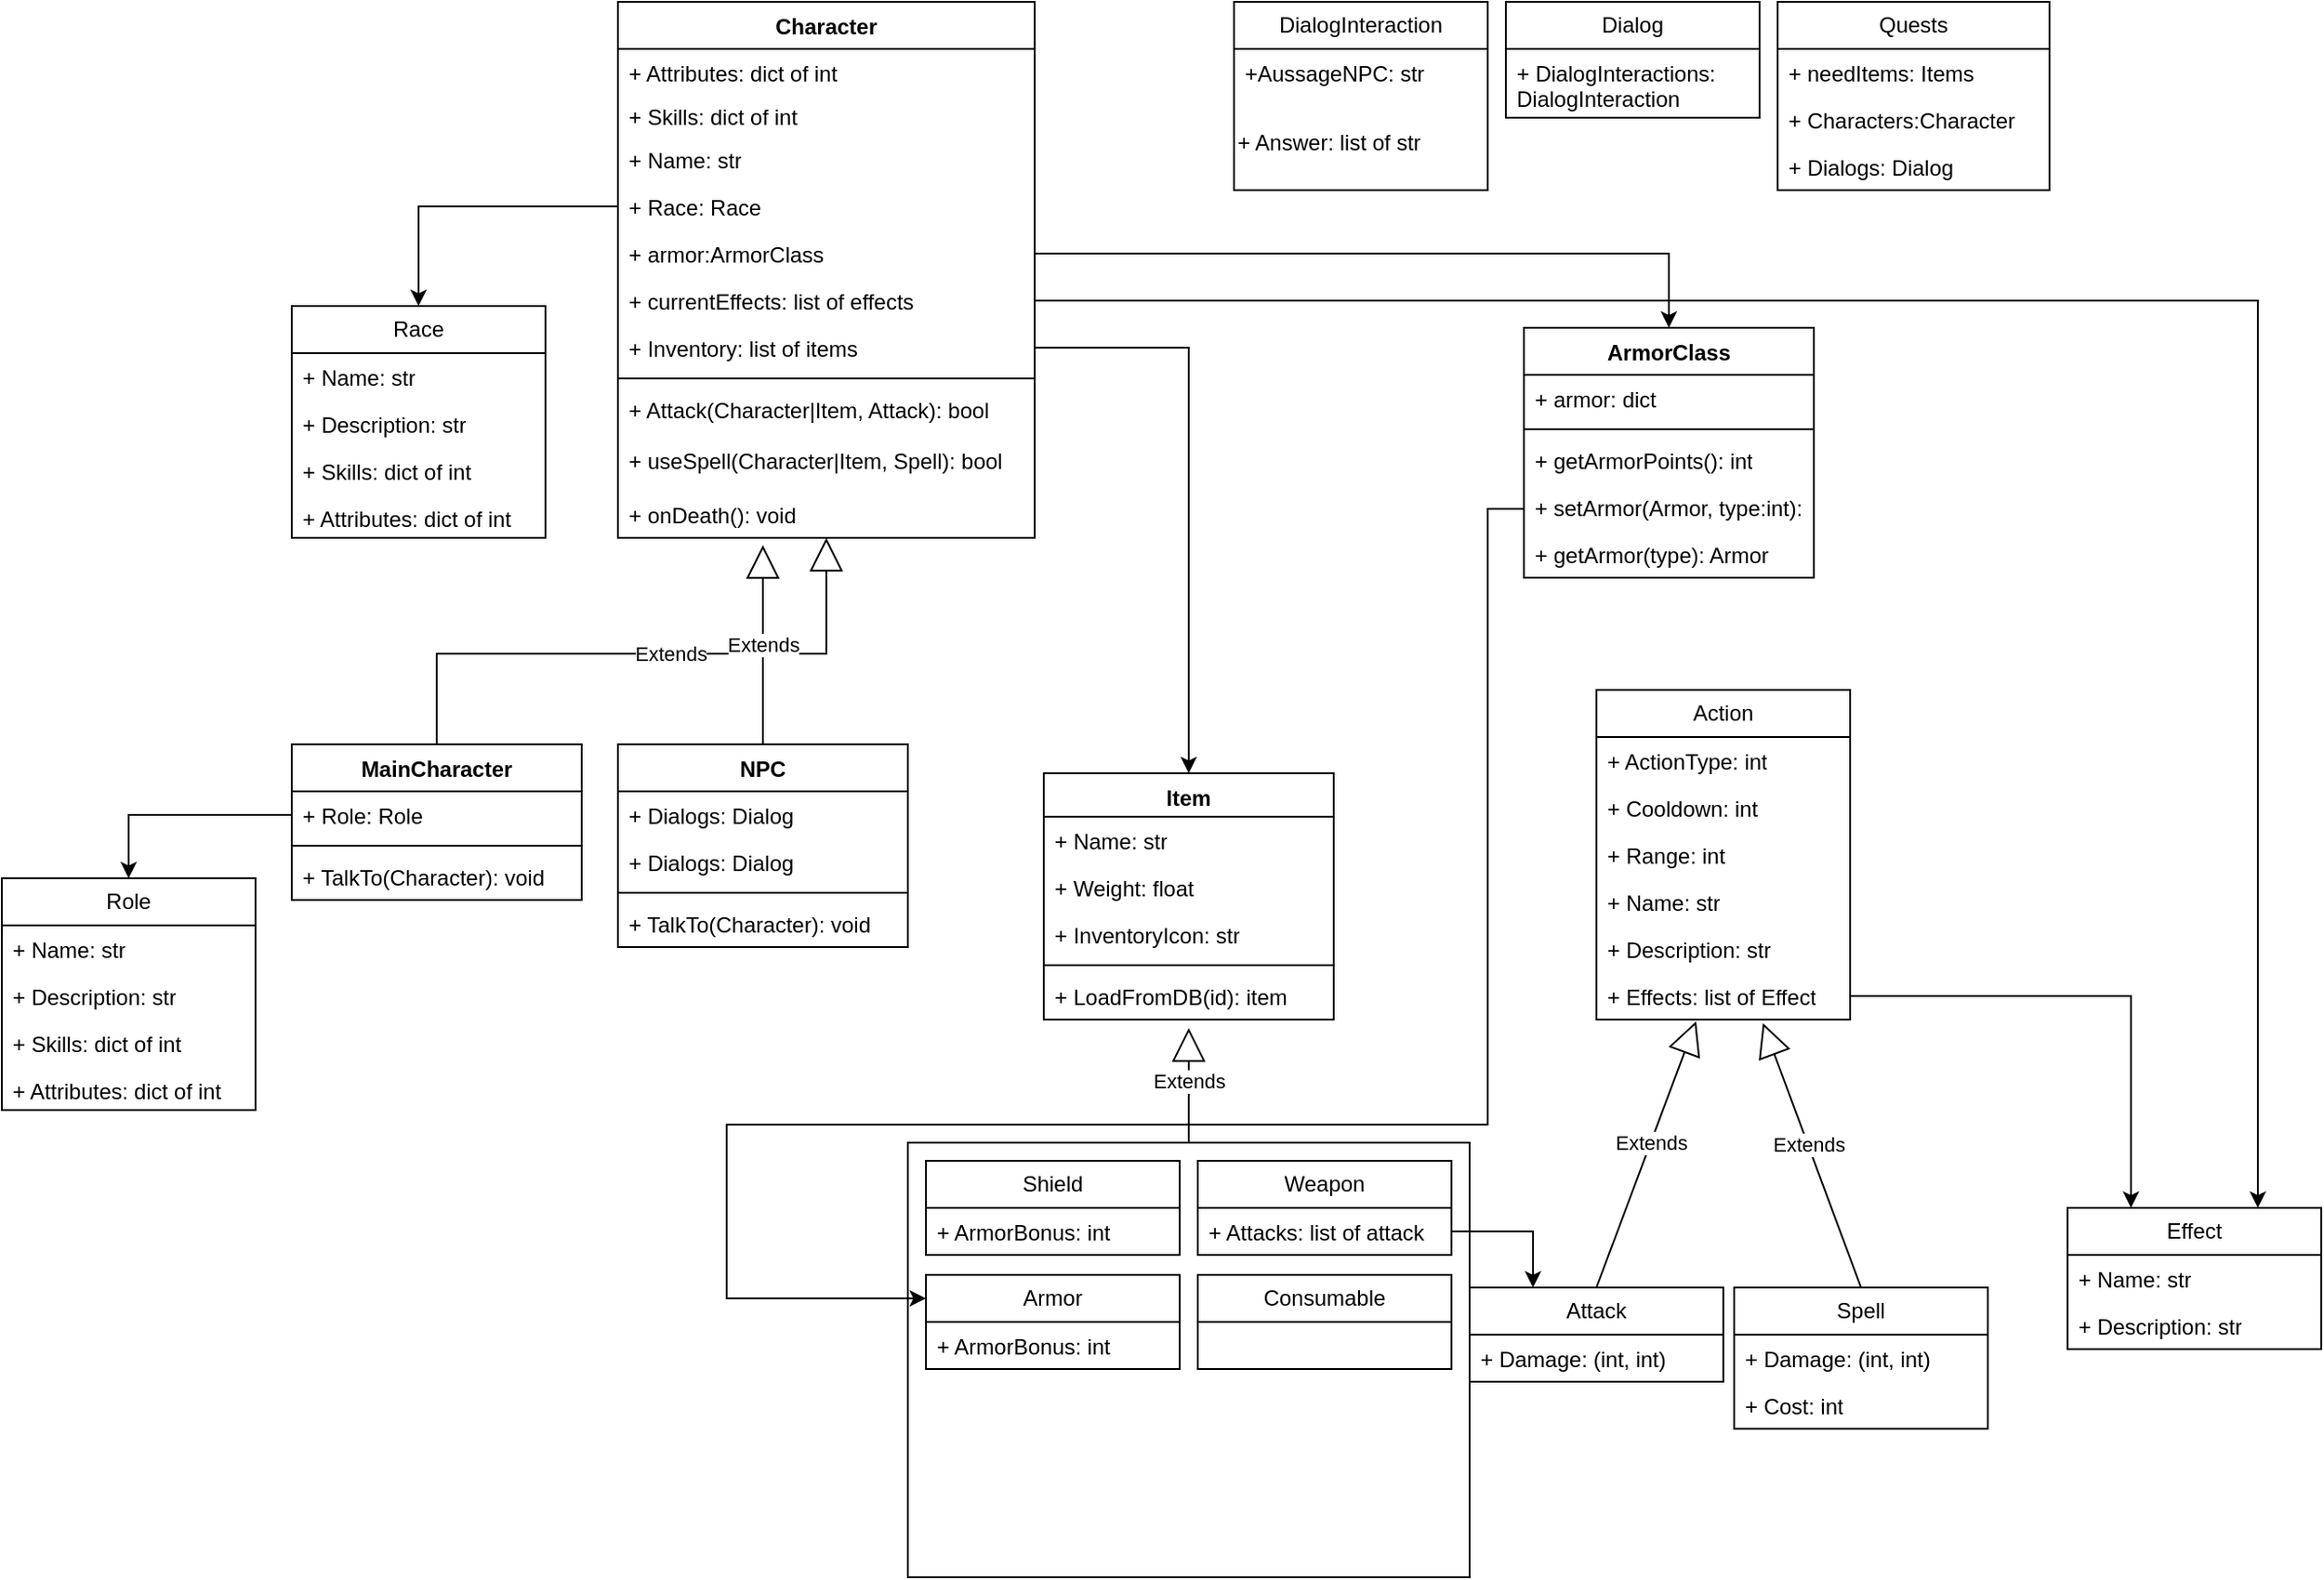 <mxfile version="22.1.0" type="device">
  <diagram id="C5RBs43oDa-KdzZeNtuy" name="Page-1">
    <mxGraphModel dx="1400" dy="755" grid="1" gridSize="10" guides="1" tooltips="1" connect="1" arrows="1" fold="1" page="1" pageScale="1" pageWidth="827" pageHeight="1169" math="0" shadow="0">
      <root>
        <mxCell id="WIyWlLk6GJQsqaUBKTNV-0" />
        <mxCell id="WIyWlLk6GJQsqaUBKTNV-1" parent="WIyWlLk6GJQsqaUBKTNV-0" />
        <mxCell id="_x0hdcqJ1FGzFl-nieJD-16" value="" style="rounded=0;whiteSpace=wrap;html=1;" parent="WIyWlLk6GJQsqaUBKTNV-1" vertex="1">
          <mxGeometry x="560" y="630" width="310" height="240" as="geometry" />
        </mxCell>
        <mxCell id="BnE36KAOac2i7rD2N9-v-12" value="Character" style="swimlane;fontStyle=1;align=center;verticalAlign=top;childLayout=stackLayout;horizontal=1;startSize=26;horizontalStack=0;resizeParent=1;resizeParentMax=0;resizeLast=0;collapsible=1;marginBottom=0;whiteSpace=wrap;html=1;" parent="WIyWlLk6GJQsqaUBKTNV-1" vertex="1">
          <mxGeometry x="400" width="230" height="296" as="geometry" />
        </mxCell>
        <mxCell id="BnE36KAOac2i7rD2N9-v-13" value="&lt;div&gt;+ Attributes: dict of int&lt;/div&gt;" style="text;strokeColor=none;fillColor=none;align=left;verticalAlign=top;spacingLeft=4;spacingRight=4;overflow=hidden;rotatable=0;points=[[0,0.5],[1,0.5]];portConstraint=eastwest;whiteSpace=wrap;html=1;" parent="BnE36KAOac2i7rD2N9-v-12" vertex="1">
          <mxGeometry y="26" width="230" height="24" as="geometry" />
        </mxCell>
        <mxCell id="BnE36KAOac2i7rD2N9-v-14" value="&lt;div&gt;+ Skills: dict of int&lt;/div&gt;" style="text;strokeColor=none;fillColor=none;align=left;verticalAlign=top;spacingLeft=4;spacingRight=4;overflow=hidden;rotatable=0;points=[[0,0.5],[1,0.5]];portConstraint=eastwest;whiteSpace=wrap;html=1;" parent="BnE36KAOac2i7rD2N9-v-12" vertex="1">
          <mxGeometry y="50" width="230" height="24" as="geometry" />
        </mxCell>
        <mxCell id="BnE36KAOac2i7rD2N9-v-15" value="+ Name: str" style="text;strokeColor=none;fillColor=none;align=left;verticalAlign=top;spacingLeft=4;spacingRight=4;overflow=hidden;rotatable=0;points=[[0,0.5],[1,0.5]];portConstraint=eastwest;whiteSpace=wrap;html=1;" parent="BnE36KAOac2i7rD2N9-v-12" vertex="1">
          <mxGeometry y="74" width="230" height="26" as="geometry" />
        </mxCell>
        <mxCell id="BnE36KAOac2i7rD2N9-v-16" value="+ Race: Race" style="text;strokeColor=none;fillColor=none;align=left;verticalAlign=top;spacingLeft=4;spacingRight=4;overflow=hidden;rotatable=0;points=[[0,0.5],[1,0.5]];portConstraint=eastwest;whiteSpace=wrap;html=1;" parent="BnE36KAOac2i7rD2N9-v-12" vertex="1">
          <mxGeometry y="100" width="230" height="26" as="geometry" />
        </mxCell>
        <mxCell id="BnE36KAOac2i7rD2N9-v-17" value="+ armor:ArmorClass" style="text;strokeColor=none;fillColor=none;align=left;verticalAlign=top;spacingLeft=4;spacingRight=4;overflow=hidden;rotatable=0;points=[[0,0.5],[1,0.5]];portConstraint=eastwest;whiteSpace=wrap;html=1;" parent="BnE36KAOac2i7rD2N9-v-12" vertex="1">
          <mxGeometry y="126" width="230" height="26" as="geometry" />
        </mxCell>
        <mxCell id="BnE36KAOac2i7rD2N9-v-18" value="+ currentEffects: list of effects" style="text;strokeColor=none;fillColor=none;align=left;verticalAlign=top;spacingLeft=4;spacingRight=4;overflow=hidden;rotatable=0;points=[[0,0.5],[1,0.5]];portConstraint=eastwest;whiteSpace=wrap;html=1;" parent="BnE36KAOac2i7rD2N9-v-12" vertex="1">
          <mxGeometry y="152" width="230" height="26" as="geometry" />
        </mxCell>
        <mxCell id="_x0hdcqJ1FGzFl-nieJD-10" value="+ Inventory: list of items" style="text;strokeColor=none;fillColor=none;align=left;verticalAlign=top;spacingLeft=4;spacingRight=4;overflow=hidden;rotatable=0;points=[[0,0.5],[1,0.5]];portConstraint=eastwest;whiteSpace=wrap;html=1;" parent="BnE36KAOac2i7rD2N9-v-12" vertex="1">
          <mxGeometry y="178" width="230" height="26" as="geometry" />
        </mxCell>
        <mxCell id="BnE36KAOac2i7rD2N9-v-20" value="" style="line;strokeWidth=1;fillColor=none;align=left;verticalAlign=middle;spacingTop=-1;spacingLeft=3;spacingRight=3;rotatable=0;labelPosition=right;points=[];portConstraint=eastwest;strokeColor=inherit;" parent="BnE36KAOac2i7rD2N9-v-12" vertex="1">
          <mxGeometry y="204" width="230" height="8" as="geometry" />
        </mxCell>
        <mxCell id="BnE36KAOac2i7rD2N9-v-22" value="+ Attack(Character|Item, Attack): bool" style="text;strokeColor=none;fillColor=none;align=left;verticalAlign=top;spacingLeft=4;spacingRight=4;overflow=hidden;rotatable=0;points=[[0,0.5],[1,0.5]];portConstraint=eastwest;whiteSpace=wrap;html=1;" parent="BnE36KAOac2i7rD2N9-v-12" vertex="1">
          <mxGeometry y="212" width="230" height="28" as="geometry" />
        </mxCell>
        <mxCell id="BnE36KAOac2i7rD2N9-v-23" value="+ useSpell(Character|Item, Spell): bool" style="text;strokeColor=none;fillColor=none;align=left;verticalAlign=top;spacingLeft=4;spacingRight=4;overflow=hidden;rotatable=0;points=[[0,0.5],[1,0.5]];portConstraint=eastwest;whiteSpace=wrap;html=1;" parent="BnE36KAOac2i7rD2N9-v-12" vertex="1">
          <mxGeometry y="240" width="230" height="30" as="geometry" />
        </mxCell>
        <mxCell id="BnE36KAOac2i7rD2N9-v-19" value="+ onDeath(): void" style="text;strokeColor=none;fillColor=none;align=left;verticalAlign=top;spacingLeft=4;spacingRight=4;overflow=hidden;rotatable=0;points=[[0,0.5],[1,0.5]];portConstraint=eastwest;whiteSpace=wrap;html=1;" parent="BnE36KAOac2i7rD2N9-v-12" vertex="1">
          <mxGeometry y="270" width="230" height="26" as="geometry" />
        </mxCell>
        <mxCell id="BnE36KAOac2i7rD2N9-v-24" value="Item" style="swimlane;fontStyle=1;align=center;verticalAlign=top;childLayout=stackLayout;horizontal=1;startSize=24;horizontalStack=0;resizeParent=1;resizeParentMax=0;resizeLast=0;collapsible=1;marginBottom=0;whiteSpace=wrap;html=1;" parent="WIyWlLk6GJQsqaUBKTNV-1" vertex="1">
          <mxGeometry x="635" y="426" width="160" height="136" as="geometry" />
        </mxCell>
        <mxCell id="BnE36KAOac2i7rD2N9-v-26" value="+ Name: str" style="text;strokeColor=none;fillColor=none;align=left;verticalAlign=top;spacingLeft=4;spacingRight=4;overflow=hidden;rotatable=0;points=[[0,0.5],[1,0.5]];portConstraint=eastwest;whiteSpace=wrap;html=1;" parent="BnE36KAOac2i7rD2N9-v-24" vertex="1">
          <mxGeometry y="24" width="160" height="26" as="geometry" />
        </mxCell>
        <mxCell id="BnE36KAOac2i7rD2N9-v-27" value="+ Weight: float" style="text;strokeColor=none;fillColor=none;align=left;verticalAlign=top;spacingLeft=4;spacingRight=4;overflow=hidden;rotatable=0;points=[[0,0.5],[1,0.5]];portConstraint=eastwest;whiteSpace=wrap;html=1;" parent="BnE36KAOac2i7rD2N9-v-24" vertex="1">
          <mxGeometry y="50" width="160" height="26" as="geometry" />
        </mxCell>
        <mxCell id="BnE36KAOac2i7rD2N9-v-28" value="+ InventoryIcon: str" style="text;strokeColor=none;fillColor=none;align=left;verticalAlign=top;spacingLeft=4;spacingRight=4;overflow=hidden;rotatable=0;points=[[0,0.5],[1,0.5]];portConstraint=eastwest;whiteSpace=wrap;html=1;" parent="BnE36KAOac2i7rD2N9-v-24" vertex="1">
          <mxGeometry y="76" width="160" height="26" as="geometry" />
        </mxCell>
        <mxCell id="BnE36KAOac2i7rD2N9-v-29" value="" style="line;strokeWidth=1;fillColor=none;align=left;verticalAlign=middle;spacingTop=-1;spacingLeft=3;spacingRight=3;rotatable=0;labelPosition=right;points=[];portConstraint=eastwest;strokeColor=inherit;" parent="BnE36KAOac2i7rD2N9-v-24" vertex="1">
          <mxGeometry y="102" width="160" height="8" as="geometry" />
        </mxCell>
        <mxCell id="BnE36KAOac2i7rD2N9-v-30" value="+ LoadFromDB(id): item" style="text;strokeColor=none;fillColor=none;align=left;verticalAlign=top;spacingLeft=4;spacingRight=4;overflow=hidden;rotatable=0;points=[[0,0.5],[1,0.5]];portConstraint=eastwest;whiteSpace=wrap;html=1;" parent="BnE36KAOac2i7rD2N9-v-24" vertex="1">
          <mxGeometry y="110" width="160" height="26" as="geometry" />
        </mxCell>
        <mxCell id="BnE36KAOac2i7rD2N9-v-32" value="Effect" style="swimlane;fontStyle=0;childLayout=stackLayout;horizontal=1;startSize=26;fillColor=none;horizontalStack=0;resizeParent=1;resizeParentMax=0;resizeLast=0;collapsible=1;marginBottom=0;whiteSpace=wrap;html=1;" parent="WIyWlLk6GJQsqaUBKTNV-1" vertex="1">
          <mxGeometry x="1200" y="666" width="140" height="78" as="geometry" />
        </mxCell>
        <mxCell id="BnE36KAOac2i7rD2N9-v-33" value="+ Name: str" style="text;strokeColor=none;fillColor=none;align=left;verticalAlign=top;spacingLeft=4;spacingRight=4;overflow=hidden;rotatable=0;points=[[0,0.5],[1,0.5]];portConstraint=eastwest;whiteSpace=wrap;html=1;" parent="BnE36KAOac2i7rD2N9-v-32" vertex="1">
          <mxGeometry y="26" width="140" height="26" as="geometry" />
        </mxCell>
        <mxCell id="BnE36KAOac2i7rD2N9-v-34" value="+ Description: str" style="text;strokeColor=none;fillColor=none;align=left;verticalAlign=top;spacingLeft=4;spacingRight=4;overflow=hidden;rotatable=0;points=[[0,0.5],[1,0.5]];portConstraint=eastwest;whiteSpace=wrap;html=1;" parent="BnE36KAOac2i7rD2N9-v-32" vertex="1">
          <mxGeometry y="52" width="140" height="26" as="geometry" />
        </mxCell>
        <mxCell id="BnE36KAOac2i7rD2N9-v-37" value="MainCharacter" style="swimlane;fontStyle=1;align=center;verticalAlign=top;childLayout=stackLayout;horizontal=1;startSize=26;horizontalStack=0;resizeParent=1;resizeParentMax=0;resizeLast=0;collapsible=1;marginBottom=0;whiteSpace=wrap;html=1;" parent="WIyWlLk6GJQsqaUBKTNV-1" vertex="1">
          <mxGeometry x="220" y="410" width="160" height="86" as="geometry" />
        </mxCell>
        <mxCell id="BnE36KAOac2i7rD2N9-v-38" value="+ Role: Role " style="text;strokeColor=none;fillColor=none;align=left;verticalAlign=top;spacingLeft=4;spacingRight=4;overflow=hidden;rotatable=0;points=[[0,0.5],[1,0.5]];portConstraint=eastwest;whiteSpace=wrap;html=1;" parent="BnE36KAOac2i7rD2N9-v-37" vertex="1">
          <mxGeometry y="26" width="160" height="26" as="geometry" />
        </mxCell>
        <mxCell id="BnE36KAOac2i7rD2N9-v-39" value="" style="line;strokeWidth=1;fillColor=none;align=left;verticalAlign=middle;spacingTop=-1;spacingLeft=3;spacingRight=3;rotatable=0;labelPosition=right;points=[];portConstraint=eastwest;strokeColor=inherit;" parent="BnE36KAOac2i7rD2N9-v-37" vertex="1">
          <mxGeometry y="52" width="160" height="8" as="geometry" />
        </mxCell>
        <mxCell id="BnE36KAOac2i7rD2N9-v-21" value="&lt;div&gt;+ TalkTo(Character): void&lt;/div&gt;" style="text;strokeColor=none;fillColor=none;align=left;verticalAlign=top;spacingLeft=4;spacingRight=4;overflow=hidden;rotatable=0;points=[[0,0.5],[1,0.5]];portConstraint=eastwest;whiteSpace=wrap;html=1;" parent="BnE36KAOac2i7rD2N9-v-37" vertex="1">
          <mxGeometry y="60" width="160" height="26" as="geometry" />
        </mxCell>
        <mxCell id="BnE36KAOac2i7rD2N9-v-40" value="Extends" style="endArrow=block;endSize=16;endFill=0;html=1;rounded=0;exitX=0.5;exitY=0;exitDx=0;exitDy=0;entryX=0.5;entryY=1;entryDx=0;entryDy=0;" parent="WIyWlLk6GJQsqaUBKTNV-1" source="BnE36KAOac2i7rD2N9-v-37" target="BnE36KAOac2i7rD2N9-v-12" edge="1">
          <mxGeometry x="0.085" width="160" relative="1" as="geometry">
            <mxPoint x="410" y="444" as="sourcePoint" />
            <mxPoint x="410" y="320" as="targetPoint" />
            <Array as="points">
              <mxPoint x="300" y="360" />
              <mxPoint x="515" y="360" />
            </Array>
            <mxPoint as="offset" />
          </mxGeometry>
        </mxCell>
        <mxCell id="BnE36KAOac2i7rD2N9-v-41" value="Race" style="swimlane;fontStyle=0;childLayout=stackLayout;horizontal=1;startSize=26;fillColor=none;horizontalStack=0;resizeParent=1;resizeParentMax=0;resizeLast=0;collapsible=1;marginBottom=0;whiteSpace=wrap;html=1;" parent="WIyWlLk6GJQsqaUBKTNV-1" vertex="1">
          <mxGeometry x="220" y="168" width="140" height="128" as="geometry" />
        </mxCell>
        <mxCell id="BnE36KAOac2i7rD2N9-v-42" value="+ Name: str" style="text;strokeColor=none;fillColor=none;align=left;verticalAlign=top;spacingLeft=4;spacingRight=4;overflow=hidden;rotatable=0;points=[[0,0.5],[1,0.5]];portConstraint=eastwest;whiteSpace=wrap;html=1;" parent="BnE36KAOac2i7rD2N9-v-41" vertex="1">
          <mxGeometry y="26" width="140" height="26" as="geometry" />
        </mxCell>
        <mxCell id="BnE36KAOac2i7rD2N9-v-43" value="+ Description: str" style="text;strokeColor=none;fillColor=none;align=left;verticalAlign=top;spacingLeft=4;spacingRight=4;overflow=hidden;rotatable=0;points=[[0,0.5],[1,0.5]];portConstraint=eastwest;whiteSpace=wrap;html=1;" parent="BnE36KAOac2i7rD2N9-v-41" vertex="1">
          <mxGeometry y="52" width="140" height="26" as="geometry" />
        </mxCell>
        <mxCell id="BnE36KAOac2i7rD2N9-v-44" value="+ Skills: dict of int" style="text;strokeColor=none;fillColor=none;align=left;verticalAlign=top;spacingLeft=4;spacingRight=4;overflow=hidden;rotatable=0;points=[[0,0.5],[1,0.5]];portConstraint=eastwest;whiteSpace=wrap;html=1;" parent="BnE36KAOac2i7rD2N9-v-41" vertex="1">
          <mxGeometry y="78" width="140" height="26" as="geometry" />
        </mxCell>
        <mxCell id="BnE36KAOac2i7rD2N9-v-45" value="&lt;div&gt;+ Attributes: dict of int&lt;/div&gt;" style="text;strokeColor=none;fillColor=none;align=left;verticalAlign=top;spacingLeft=4;spacingRight=4;overflow=hidden;rotatable=0;points=[[0,0.5],[1,0.5]];portConstraint=eastwest;whiteSpace=wrap;html=1;" parent="BnE36KAOac2i7rD2N9-v-41" vertex="1">
          <mxGeometry y="104" width="140" height="24" as="geometry" />
        </mxCell>
        <mxCell id="BnE36KAOac2i7rD2N9-v-46" style="edgeStyle=orthogonalEdgeStyle;rounded=0;orthogonalLoop=1;jettySize=auto;html=1;exitX=0;exitY=0.5;exitDx=0;exitDy=0;entryX=0.5;entryY=0;entryDx=0;entryDy=0;" parent="WIyWlLk6GJQsqaUBKTNV-1" source="BnE36KAOac2i7rD2N9-v-16" target="BnE36KAOac2i7rD2N9-v-41" edge="1">
          <mxGeometry relative="1" as="geometry" />
        </mxCell>
        <mxCell id="BnE36KAOac2i7rD2N9-v-47" value="Spell" style="swimlane;fontStyle=0;childLayout=stackLayout;horizontal=1;startSize=26;fillColor=none;horizontalStack=0;resizeParent=1;resizeParentMax=0;resizeLast=0;collapsible=1;marginBottom=0;whiteSpace=wrap;html=1;" parent="WIyWlLk6GJQsqaUBKTNV-1" vertex="1">
          <mxGeometry x="1016" y="710" width="140" height="78" as="geometry" />
        </mxCell>
        <mxCell id="BnE36KAOac2i7rD2N9-v-48" value="+ Damage: (int, int)" style="text;strokeColor=none;fillColor=none;align=left;verticalAlign=top;spacingLeft=4;spacingRight=4;overflow=hidden;rotatable=0;points=[[0,0.5],[1,0.5]];portConstraint=eastwest;whiteSpace=wrap;html=1;" parent="BnE36KAOac2i7rD2N9-v-47" vertex="1">
          <mxGeometry y="26" width="140" height="26" as="geometry" />
        </mxCell>
        <mxCell id="BnE36KAOac2i7rD2N9-v-49" value="+ Cost: int" style="text;strokeColor=none;fillColor=none;align=left;verticalAlign=top;spacingLeft=4;spacingRight=4;overflow=hidden;rotatable=0;points=[[0,0.5],[1,0.5]];portConstraint=eastwest;whiteSpace=wrap;html=1;" parent="BnE36KAOac2i7rD2N9-v-47" vertex="1">
          <mxGeometry y="52" width="140" height="26" as="geometry" />
        </mxCell>
        <mxCell id="BnE36KAOac2i7rD2N9-v-56" value="Attack" style="swimlane;fontStyle=0;childLayout=stackLayout;horizontal=1;startSize=26;fillColor=none;horizontalStack=0;resizeParent=1;resizeParentMax=0;resizeLast=0;collapsible=1;marginBottom=0;whiteSpace=wrap;html=1;" parent="WIyWlLk6GJQsqaUBKTNV-1" vertex="1">
          <mxGeometry x="870" y="710" width="140" height="52" as="geometry" />
        </mxCell>
        <mxCell id="BnE36KAOac2i7rD2N9-v-57" value="+ Damage: (int, int)" style="text;strokeColor=none;fillColor=none;align=left;verticalAlign=top;spacingLeft=4;spacingRight=4;overflow=hidden;rotatable=0;points=[[0,0.5],[1,0.5]];portConstraint=eastwest;whiteSpace=wrap;html=1;" parent="BnE36KAOac2i7rD2N9-v-56" vertex="1">
          <mxGeometry y="26" width="140" height="26" as="geometry" />
        </mxCell>
        <mxCell id="BnE36KAOac2i7rD2N9-v-58" value="Action" style="swimlane;fontStyle=0;childLayout=stackLayout;horizontal=1;startSize=26;fillColor=none;horizontalStack=0;resizeParent=1;resizeParentMax=0;resizeLast=0;collapsible=1;marginBottom=0;whiteSpace=wrap;html=1;" parent="WIyWlLk6GJQsqaUBKTNV-1" vertex="1">
          <mxGeometry x="940" y="380" width="140" height="182" as="geometry" />
        </mxCell>
        <mxCell id="BnE36KAOac2i7rD2N9-v-59" value="+ ActionType: int" style="text;strokeColor=none;fillColor=none;align=left;verticalAlign=top;spacingLeft=4;spacingRight=4;overflow=hidden;rotatable=0;points=[[0,0.5],[1,0.5]];portConstraint=eastwest;whiteSpace=wrap;html=1;" parent="BnE36KAOac2i7rD2N9-v-58" vertex="1">
          <mxGeometry y="26" width="140" height="26" as="geometry" />
        </mxCell>
        <mxCell id="BnE36KAOac2i7rD2N9-v-60" value="&lt;div&gt;+ Cooldown: int&lt;/div&gt;" style="text;strokeColor=none;fillColor=none;align=left;verticalAlign=top;spacingLeft=4;spacingRight=4;overflow=hidden;rotatable=0;points=[[0,0.5],[1,0.5]];portConstraint=eastwest;whiteSpace=wrap;html=1;" parent="BnE36KAOac2i7rD2N9-v-58" vertex="1">
          <mxGeometry y="52" width="140" height="26" as="geometry" />
        </mxCell>
        <mxCell id="BnE36KAOac2i7rD2N9-v-61" value="+ Range: int" style="text;strokeColor=none;fillColor=none;align=left;verticalAlign=top;spacingLeft=4;spacingRight=4;overflow=hidden;rotatable=0;points=[[0,0.5],[1,0.5]];portConstraint=eastwest;whiteSpace=wrap;html=1;" parent="BnE36KAOac2i7rD2N9-v-58" vertex="1">
          <mxGeometry y="78" width="140" height="26" as="geometry" />
        </mxCell>
        <mxCell id="BnE36KAOac2i7rD2N9-v-62" value="+ Name: str" style="text;strokeColor=none;fillColor=none;align=left;verticalAlign=top;spacingLeft=4;spacingRight=4;overflow=hidden;rotatable=0;points=[[0,0.5],[1,0.5]];portConstraint=eastwest;whiteSpace=wrap;html=1;" parent="BnE36KAOac2i7rD2N9-v-58" vertex="1">
          <mxGeometry y="104" width="140" height="26" as="geometry" />
        </mxCell>
        <mxCell id="BnE36KAOac2i7rD2N9-v-63" value="+ Description: str" style="text;strokeColor=none;fillColor=none;align=left;verticalAlign=top;spacingLeft=4;spacingRight=4;overflow=hidden;rotatable=0;points=[[0,0.5],[1,0.5]];portConstraint=eastwest;whiteSpace=wrap;html=1;" parent="BnE36KAOac2i7rD2N9-v-58" vertex="1">
          <mxGeometry y="130" width="140" height="26" as="geometry" />
        </mxCell>
        <mxCell id="BnE36KAOac2i7rD2N9-v-64" value="+ Effects: list of Effect" style="text;strokeColor=none;fillColor=none;align=left;verticalAlign=top;spacingLeft=4;spacingRight=4;overflow=hidden;rotatable=0;points=[[0,0.5],[1,0.5]];portConstraint=eastwest;whiteSpace=wrap;html=1;" parent="BnE36KAOac2i7rD2N9-v-58" vertex="1">
          <mxGeometry y="156" width="140" height="26" as="geometry" />
        </mxCell>
        <mxCell id="BnE36KAOac2i7rD2N9-v-65" style="edgeStyle=orthogonalEdgeStyle;rounded=0;orthogonalLoop=1;jettySize=auto;html=1;exitX=1;exitY=0.5;exitDx=0;exitDy=0;entryX=0.25;entryY=0;entryDx=0;entryDy=0;" parent="WIyWlLk6GJQsqaUBKTNV-1" source="BnE36KAOac2i7rD2N9-v-64" target="BnE36KAOac2i7rD2N9-v-32" edge="1">
          <mxGeometry relative="1" as="geometry" />
        </mxCell>
        <mxCell id="BnE36KAOac2i7rD2N9-v-66" value="Extends" style="endArrow=block;endSize=16;endFill=0;html=1;rounded=0;exitX=0.5;exitY=0;exitDx=0;exitDy=0;entryX=0.393;entryY=1.036;entryDx=0;entryDy=0;entryPerimeter=0;" parent="WIyWlLk6GJQsqaUBKTNV-1" source="BnE36KAOac2i7rD2N9-v-56" target="BnE36KAOac2i7rD2N9-v-64" edge="1">
          <mxGeometry x="0.085" width="160" relative="1" as="geometry">
            <mxPoint x="616" y="588" as="sourcePoint" />
            <mxPoint x="926" y="570" as="targetPoint" />
            <Array as="points" />
            <mxPoint as="offset" />
          </mxGeometry>
        </mxCell>
        <mxCell id="BnE36KAOac2i7rD2N9-v-67" value="Extends" style="endArrow=block;endSize=16;endFill=0;html=1;rounded=0;exitX=0.5;exitY=0;exitDx=0;exitDy=0;entryX=0.656;entryY=1.077;entryDx=0;entryDy=0;entryPerimeter=0;" parent="WIyWlLk6GJQsqaUBKTNV-1" source="BnE36KAOac2i7rD2N9-v-47" target="BnE36KAOac2i7rD2N9-v-64" edge="1">
          <mxGeometry x="0.085" width="160" relative="1" as="geometry">
            <mxPoint x="886" y="690" as="sourcePoint" />
            <mxPoint x="964.62" y="590.314" as="targetPoint" />
            <Array as="points" />
            <mxPoint as="offset" />
          </mxGeometry>
        </mxCell>
        <mxCell id="BnE36KAOac2i7rD2N9-v-68" value="Role" style="swimlane;fontStyle=0;childLayout=stackLayout;horizontal=1;startSize=26;fillColor=none;horizontalStack=0;resizeParent=1;resizeParentMax=0;resizeLast=0;collapsible=1;marginBottom=0;whiteSpace=wrap;html=1;" parent="WIyWlLk6GJQsqaUBKTNV-1" vertex="1">
          <mxGeometry x="60" y="484" width="140" height="128" as="geometry" />
        </mxCell>
        <mxCell id="BnE36KAOac2i7rD2N9-v-69" value="+ Name: str" style="text;strokeColor=none;fillColor=none;align=left;verticalAlign=top;spacingLeft=4;spacingRight=4;overflow=hidden;rotatable=0;points=[[0,0.5],[1,0.5]];portConstraint=eastwest;whiteSpace=wrap;html=1;" parent="BnE36KAOac2i7rD2N9-v-68" vertex="1">
          <mxGeometry y="26" width="140" height="26" as="geometry" />
        </mxCell>
        <mxCell id="BnE36KAOac2i7rD2N9-v-70" value="+ Description: str" style="text;strokeColor=none;fillColor=none;align=left;verticalAlign=top;spacingLeft=4;spacingRight=4;overflow=hidden;rotatable=0;points=[[0,0.5],[1,0.5]];portConstraint=eastwest;whiteSpace=wrap;html=1;" parent="BnE36KAOac2i7rD2N9-v-68" vertex="1">
          <mxGeometry y="52" width="140" height="26" as="geometry" />
        </mxCell>
        <mxCell id="BnE36KAOac2i7rD2N9-v-71" value="+ Skills: dict of int" style="text;strokeColor=none;fillColor=none;align=left;verticalAlign=top;spacingLeft=4;spacingRight=4;overflow=hidden;rotatable=0;points=[[0,0.5],[1,0.5]];portConstraint=eastwest;whiteSpace=wrap;html=1;" parent="BnE36KAOac2i7rD2N9-v-68" vertex="1">
          <mxGeometry y="78" width="140" height="26" as="geometry" />
        </mxCell>
        <mxCell id="BnE36KAOac2i7rD2N9-v-72" value="&lt;div&gt;+ Attributes: dict of int&lt;/div&gt;" style="text;strokeColor=none;fillColor=none;align=left;verticalAlign=top;spacingLeft=4;spacingRight=4;overflow=hidden;rotatable=0;points=[[0,0.5],[1,0.5]];portConstraint=eastwest;whiteSpace=wrap;html=1;" parent="BnE36KAOac2i7rD2N9-v-68" vertex="1">
          <mxGeometry y="104" width="140" height="24" as="geometry" />
        </mxCell>
        <mxCell id="BnE36KAOac2i7rD2N9-v-73" value="Weapon" style="swimlane;fontStyle=0;childLayout=stackLayout;horizontal=1;startSize=26;fillColor=none;horizontalStack=0;resizeParent=1;resizeParentMax=0;resizeLast=0;collapsible=1;marginBottom=0;whiteSpace=wrap;html=1;" parent="WIyWlLk6GJQsqaUBKTNV-1" vertex="1">
          <mxGeometry x="720" y="640" width="140" height="52" as="geometry" />
        </mxCell>
        <mxCell id="BnE36KAOac2i7rD2N9-v-74" value="+ Attacks: list of attack" style="text;strokeColor=none;fillColor=none;align=left;verticalAlign=top;spacingLeft=4;spacingRight=4;overflow=hidden;rotatable=0;points=[[0,0.5],[1,0.5]];portConstraint=eastwest;whiteSpace=wrap;html=1;" parent="BnE36KAOac2i7rD2N9-v-73" vertex="1">
          <mxGeometry y="26" width="140" height="26" as="geometry" />
        </mxCell>
        <mxCell id="BnE36KAOac2i7rD2N9-v-75" style="edgeStyle=orthogonalEdgeStyle;rounded=0;orthogonalLoop=1;jettySize=auto;html=1;exitX=1;exitY=0.5;exitDx=0;exitDy=0;entryX=0.25;entryY=0;entryDx=0;entryDy=0;" parent="WIyWlLk6GJQsqaUBKTNV-1" source="BnE36KAOac2i7rD2N9-v-74" target="BnE36KAOac2i7rD2N9-v-56" edge="1">
          <mxGeometry relative="1" as="geometry" />
        </mxCell>
        <mxCell id="BnE36KAOac2i7rD2N9-v-77" value="Shield" style="swimlane;fontStyle=0;childLayout=stackLayout;horizontal=1;startSize=26;fillColor=none;horizontalStack=0;resizeParent=1;resizeParentMax=0;resizeLast=0;collapsible=1;marginBottom=0;whiteSpace=wrap;html=1;" parent="WIyWlLk6GJQsqaUBKTNV-1" vertex="1">
          <mxGeometry x="570" y="640" width="140" height="52" as="geometry" />
        </mxCell>
        <mxCell id="BnE36KAOac2i7rD2N9-v-78" value="+ ArmorBonus: int" style="text;strokeColor=none;fillColor=none;align=left;verticalAlign=top;spacingLeft=4;spacingRight=4;overflow=hidden;rotatable=0;points=[[0,0.5],[1,0.5]];portConstraint=eastwest;whiteSpace=wrap;html=1;" parent="BnE36KAOac2i7rD2N9-v-77" vertex="1">
          <mxGeometry y="26" width="140" height="26" as="geometry" />
        </mxCell>
        <mxCell id="BnE36KAOac2i7rD2N9-v-80" style="edgeStyle=orthogonalEdgeStyle;rounded=0;orthogonalLoop=1;jettySize=auto;html=1;exitX=0;exitY=0.5;exitDx=0;exitDy=0;entryX=0.5;entryY=0;entryDx=0;entryDy=0;" parent="WIyWlLk6GJQsqaUBKTNV-1" source="BnE36KAOac2i7rD2N9-v-38" target="BnE36KAOac2i7rD2N9-v-68" edge="1">
          <mxGeometry relative="1" as="geometry" />
        </mxCell>
        <mxCell id="BnE36KAOac2i7rD2N9-v-87" style="edgeStyle=orthogonalEdgeStyle;rounded=0;orthogonalLoop=1;jettySize=auto;html=1;exitX=1;exitY=0.5;exitDx=0;exitDy=0;entryX=0.75;entryY=0;entryDx=0;entryDy=0;" parent="WIyWlLk6GJQsqaUBKTNV-1" source="BnE36KAOac2i7rD2N9-v-18" target="BnE36KAOac2i7rD2N9-v-32" edge="1">
          <mxGeometry relative="1" as="geometry" />
        </mxCell>
        <mxCell id="BnE36KAOac2i7rD2N9-v-89" value="Consumable" style="swimlane;fontStyle=0;childLayout=stackLayout;horizontal=1;startSize=26;fillColor=none;horizontalStack=0;resizeParent=1;resizeParentMax=0;resizeLast=0;collapsible=1;marginBottom=0;whiteSpace=wrap;html=1;" parent="WIyWlLk6GJQsqaUBKTNV-1" vertex="1">
          <mxGeometry x="720" y="703" width="140" height="52" as="geometry" />
        </mxCell>
        <mxCell id="_x0hdcqJ1FGzFl-nieJD-0" value="ArmorClass" style="swimlane;fontStyle=1;align=center;verticalAlign=top;childLayout=stackLayout;horizontal=1;startSize=26;horizontalStack=0;resizeParent=1;resizeParentMax=0;resizeLast=0;collapsible=1;marginBottom=0;whiteSpace=wrap;html=1;" parent="WIyWlLk6GJQsqaUBKTNV-1" vertex="1">
          <mxGeometry x="900" y="180" width="160" height="138" as="geometry" />
        </mxCell>
        <mxCell id="_x0hdcqJ1FGzFl-nieJD-1" value="+ armor: dict" style="text;strokeColor=none;fillColor=none;align=left;verticalAlign=top;spacingLeft=4;spacingRight=4;overflow=hidden;rotatable=0;points=[[0,0.5],[1,0.5]];portConstraint=eastwest;whiteSpace=wrap;html=1;" parent="_x0hdcqJ1FGzFl-nieJD-0" vertex="1">
          <mxGeometry y="26" width="160" height="26" as="geometry" />
        </mxCell>
        <mxCell id="_x0hdcqJ1FGzFl-nieJD-2" value="" style="line;strokeWidth=1;fillColor=none;align=left;verticalAlign=middle;spacingTop=-1;spacingLeft=3;spacingRight=3;rotatable=0;labelPosition=right;points=[];portConstraint=eastwest;strokeColor=inherit;" parent="_x0hdcqJ1FGzFl-nieJD-0" vertex="1">
          <mxGeometry y="52" width="160" height="8" as="geometry" />
        </mxCell>
        <mxCell id="_x0hdcqJ1FGzFl-nieJD-24" value="&lt;div&gt;+ getArmorPoints(): int&lt;/div&gt;" style="text;strokeColor=none;fillColor=none;align=left;verticalAlign=top;spacingLeft=4;spacingRight=4;overflow=hidden;rotatable=0;points=[[0,0.5],[1,0.5]];portConstraint=eastwest;whiteSpace=wrap;html=1;" parent="_x0hdcqJ1FGzFl-nieJD-0" vertex="1">
          <mxGeometry y="60" width="160" height="26" as="geometry" />
        </mxCell>
        <mxCell id="_x0hdcqJ1FGzFl-nieJD-7" value="&lt;div&gt;+ setArmor(Armor, type:int): &lt;br&gt;&lt;/div&gt;" style="text;strokeColor=none;fillColor=none;align=left;verticalAlign=top;spacingLeft=4;spacingRight=4;overflow=hidden;rotatable=0;points=[[0,0.5],[1,0.5]];portConstraint=eastwest;whiteSpace=wrap;html=1;" parent="_x0hdcqJ1FGzFl-nieJD-0" vertex="1">
          <mxGeometry y="86" width="160" height="26" as="geometry" />
        </mxCell>
        <mxCell id="_x0hdcqJ1FGzFl-nieJD-9" value="&lt;div&gt;+ getArmor(type): Armor&lt;/div&gt;" style="text;strokeColor=none;fillColor=none;align=left;verticalAlign=top;spacingLeft=4;spacingRight=4;overflow=hidden;rotatable=0;points=[[0,0.5],[1,0.5]];portConstraint=eastwest;whiteSpace=wrap;html=1;" parent="_x0hdcqJ1FGzFl-nieJD-0" vertex="1">
          <mxGeometry y="112" width="160" height="26" as="geometry" />
        </mxCell>
        <mxCell id="_x0hdcqJ1FGzFl-nieJD-6" style="edgeStyle=orthogonalEdgeStyle;rounded=0;orthogonalLoop=1;jettySize=auto;html=1;exitX=1;exitY=0.5;exitDx=0;exitDy=0;entryX=0.5;entryY=0;entryDx=0;entryDy=0;" parent="WIyWlLk6GJQsqaUBKTNV-1" source="BnE36KAOac2i7rD2N9-v-17" target="_x0hdcqJ1FGzFl-nieJD-0" edge="1">
          <mxGeometry relative="1" as="geometry" />
        </mxCell>
        <mxCell id="_x0hdcqJ1FGzFl-nieJD-8" style="edgeStyle=orthogonalEdgeStyle;rounded=0;orthogonalLoop=1;jettySize=auto;html=1;exitX=0;exitY=0.5;exitDx=0;exitDy=0;entryX=0;entryY=0.25;entryDx=0;entryDy=0;" parent="WIyWlLk6GJQsqaUBKTNV-1" source="_x0hdcqJ1FGzFl-nieJD-7" target="_x0hdcqJ1FGzFl-nieJD-12" edge="1">
          <mxGeometry relative="1" as="geometry">
            <Array as="points">
              <mxPoint x="880" y="280" />
              <mxPoint x="880" y="620" />
              <mxPoint x="460" y="620" />
              <mxPoint x="460" y="716" />
            </Array>
          </mxGeometry>
        </mxCell>
        <mxCell id="_x0hdcqJ1FGzFl-nieJD-12" value="Armor" style="swimlane;fontStyle=0;childLayout=stackLayout;horizontal=1;startSize=26;fillColor=none;horizontalStack=0;resizeParent=1;resizeParentMax=0;resizeLast=0;collapsible=1;marginBottom=0;whiteSpace=wrap;html=1;" parent="WIyWlLk6GJQsqaUBKTNV-1" vertex="1">
          <mxGeometry x="570" y="703" width="140" height="52" as="geometry" />
        </mxCell>
        <mxCell id="_x0hdcqJ1FGzFl-nieJD-13" value="+ ArmorBonus: int" style="text;strokeColor=none;fillColor=none;align=left;verticalAlign=top;spacingLeft=4;spacingRight=4;overflow=hidden;rotatable=0;points=[[0,0.5],[1,0.5]];portConstraint=eastwest;whiteSpace=wrap;html=1;" parent="_x0hdcqJ1FGzFl-nieJD-12" vertex="1">
          <mxGeometry y="26" width="140" height="26" as="geometry" />
        </mxCell>
        <mxCell id="_x0hdcqJ1FGzFl-nieJD-15" style="edgeStyle=orthogonalEdgeStyle;rounded=0;orthogonalLoop=1;jettySize=auto;html=1;exitX=1;exitY=0.5;exitDx=0;exitDy=0;entryX=0.5;entryY=0;entryDx=0;entryDy=0;" parent="WIyWlLk6GJQsqaUBKTNV-1" source="_x0hdcqJ1FGzFl-nieJD-10" target="BnE36KAOac2i7rD2N9-v-24" edge="1">
          <mxGeometry relative="1" as="geometry" />
        </mxCell>
        <mxCell id="_x0hdcqJ1FGzFl-nieJD-17" value="Extends" style="endArrow=block;endSize=16;endFill=0;html=1;rounded=0;exitX=0.5;exitY=0;exitDx=0;exitDy=0;entryX=0.5;entryY=1.181;entryDx=0;entryDy=0;entryPerimeter=0;" parent="WIyWlLk6GJQsqaUBKTNV-1" source="_x0hdcqJ1FGzFl-nieJD-16" target="BnE36KAOac2i7rD2N9-v-30" edge="1">
          <mxGeometry x="0.085" width="160" relative="1" as="geometry">
            <mxPoint x="375" y="420" as="sourcePoint" />
            <mxPoint x="700" y="320" as="targetPoint" />
            <Array as="points" />
            <mxPoint as="offset" />
          </mxGeometry>
        </mxCell>
        <mxCell id="_x0hdcqJ1FGzFl-nieJD-18" value="Dialog" style="swimlane;fontStyle=0;childLayout=stackLayout;horizontal=1;startSize=26;fillColor=none;horizontalStack=0;resizeParent=1;resizeParentMax=0;resizeLast=0;collapsible=1;marginBottom=0;whiteSpace=wrap;html=1;" parent="WIyWlLk6GJQsqaUBKTNV-1" vertex="1">
          <mxGeometry x="890" width="140" height="64" as="geometry" />
        </mxCell>
        <mxCell id="_x0hdcqJ1FGzFl-nieJD-27" value="+ DialogInteractions: DialogInteraction" style="text;strokeColor=none;fillColor=none;align=left;verticalAlign=top;spacingLeft=4;spacingRight=4;overflow=hidden;rotatable=0;points=[[0,0.5],[1,0.5]];portConstraint=eastwest;whiteSpace=wrap;html=1;" parent="_x0hdcqJ1FGzFl-nieJD-18" vertex="1">
          <mxGeometry y="26" width="140" height="38" as="geometry" />
        </mxCell>
        <mxCell id="_x0hdcqJ1FGzFl-nieJD-23" value="Quests" style="swimlane;fontStyle=0;childLayout=stackLayout;horizontal=1;startSize=26;fillColor=none;horizontalStack=0;resizeParent=1;resizeParentMax=0;resizeLast=0;collapsible=1;marginBottom=0;whiteSpace=wrap;html=1;" parent="WIyWlLk6GJQsqaUBKTNV-1" vertex="1">
          <mxGeometry x="1040" width="150" height="104" as="geometry" />
        </mxCell>
        <mxCell id="_x0hdcqJ1FGzFl-nieJD-3" value="+ needItems: Items" style="text;strokeColor=none;fillColor=none;align=left;verticalAlign=top;spacingLeft=4;spacingRight=4;overflow=hidden;rotatable=0;points=[[0,0.5],[1,0.5]];portConstraint=eastwest;whiteSpace=wrap;html=1;" parent="_x0hdcqJ1FGzFl-nieJD-23" vertex="1">
          <mxGeometry y="26" width="150" height="26" as="geometry" />
        </mxCell>
        <mxCell id="_x0hdcqJ1FGzFl-nieJD-25" value="+ Characters:Character" style="text;strokeColor=none;fillColor=none;align=left;verticalAlign=top;spacingLeft=4;spacingRight=4;overflow=hidden;rotatable=0;points=[[0,0.5],[1,0.5]];portConstraint=eastwest;whiteSpace=wrap;html=1;" parent="_x0hdcqJ1FGzFl-nieJD-23" vertex="1">
          <mxGeometry y="52" width="150" height="26" as="geometry" />
        </mxCell>
        <mxCell id="_x0hdcqJ1FGzFl-nieJD-26" value="+ Dialogs: Dialog" style="text;strokeColor=none;fillColor=none;align=left;verticalAlign=top;spacingLeft=4;spacingRight=4;overflow=hidden;rotatable=0;points=[[0,0.5],[1,0.5]];portConstraint=eastwest;whiteSpace=wrap;html=1;" parent="_x0hdcqJ1FGzFl-nieJD-23" vertex="1">
          <mxGeometry y="78" width="150" height="26" as="geometry" />
        </mxCell>
        <mxCell id="_x0hdcqJ1FGzFl-nieJD-30" value="DialogInteraction" style="swimlane;fontStyle=0;childLayout=stackLayout;horizontal=1;startSize=26;fillColor=none;horizontalStack=0;resizeParent=1;resizeParentMax=0;resizeLast=0;collapsible=1;marginBottom=0;whiteSpace=wrap;html=1;" parent="WIyWlLk6GJQsqaUBKTNV-1" vertex="1">
          <mxGeometry x="740" width="140" height="104" as="geometry" />
        </mxCell>
        <mxCell id="_x0hdcqJ1FGzFl-nieJD-31" value="+AussageNPC: str" style="text;strokeColor=none;fillColor=none;align=left;verticalAlign=top;spacingLeft=4;spacingRight=4;overflow=hidden;rotatable=0;points=[[0,0.5],[1,0.5]];portConstraint=eastwest;whiteSpace=wrap;html=1;" parent="_x0hdcqJ1FGzFl-nieJD-30" vertex="1">
          <mxGeometry y="26" width="140" height="38" as="geometry" />
        </mxCell>
        <mxCell id="_x0hdcqJ1FGzFl-nieJD-32" value="+ Answer: list of str" style="text;whiteSpace=wrap;html=1;" parent="_x0hdcqJ1FGzFl-nieJD-30" vertex="1">
          <mxGeometry y="64" width="140" height="40" as="geometry" />
        </mxCell>
        <mxCell id="_x0hdcqJ1FGzFl-nieJD-33" value="NPC" style="swimlane;fontStyle=1;align=center;verticalAlign=top;childLayout=stackLayout;horizontal=1;startSize=26;horizontalStack=0;resizeParent=1;resizeParentMax=0;resizeLast=0;collapsible=1;marginBottom=0;whiteSpace=wrap;html=1;" parent="WIyWlLk6GJQsqaUBKTNV-1" vertex="1">
          <mxGeometry x="400" y="410" width="160" height="112" as="geometry" />
        </mxCell>
        <mxCell id="_x0hdcqJ1FGzFl-nieJD-34" value="+ Dialogs: Dialog " style="text;strokeColor=none;fillColor=none;align=left;verticalAlign=top;spacingLeft=4;spacingRight=4;overflow=hidden;rotatable=0;points=[[0,0.5],[1,0.5]];portConstraint=eastwest;whiteSpace=wrap;html=1;" parent="_x0hdcqJ1FGzFl-nieJD-33" vertex="1">
          <mxGeometry y="26" width="160" height="26" as="geometry" />
        </mxCell>
        <mxCell id="_x0hdcqJ1FGzFl-nieJD-39" value="+ Dialogs: Dialog " style="text;strokeColor=none;fillColor=none;align=left;verticalAlign=top;spacingLeft=4;spacingRight=4;overflow=hidden;rotatable=0;points=[[0,0.5],[1,0.5]];portConstraint=eastwest;whiteSpace=wrap;html=1;" parent="_x0hdcqJ1FGzFl-nieJD-33" vertex="1">
          <mxGeometry y="52" width="160" height="26" as="geometry" />
        </mxCell>
        <mxCell id="_x0hdcqJ1FGzFl-nieJD-35" value="" style="line;strokeWidth=1;fillColor=none;align=left;verticalAlign=middle;spacingTop=-1;spacingLeft=3;spacingRight=3;rotatable=0;labelPosition=right;points=[];portConstraint=eastwest;strokeColor=inherit;" parent="_x0hdcqJ1FGzFl-nieJD-33" vertex="1">
          <mxGeometry y="78" width="160" height="8" as="geometry" />
        </mxCell>
        <mxCell id="_x0hdcqJ1FGzFl-nieJD-36" value="&lt;div&gt;+ TalkTo(Character): void&lt;/div&gt;" style="text;strokeColor=none;fillColor=none;align=left;verticalAlign=top;spacingLeft=4;spacingRight=4;overflow=hidden;rotatable=0;points=[[0,0.5],[1,0.5]];portConstraint=eastwest;whiteSpace=wrap;html=1;" parent="_x0hdcqJ1FGzFl-nieJD-33" vertex="1">
          <mxGeometry y="86" width="160" height="26" as="geometry" />
        </mxCell>
        <mxCell id="_x0hdcqJ1FGzFl-nieJD-37" value="Extends" style="endArrow=block;endSize=16;endFill=0;html=1;rounded=0;exitX=0.5;exitY=0;exitDx=0;exitDy=0;" parent="WIyWlLk6GJQsqaUBKTNV-1" source="_x0hdcqJ1FGzFl-nieJD-33" edge="1">
          <mxGeometry width="160" relative="1" as="geometry">
            <mxPoint x="420" y="470" as="sourcePoint" />
            <mxPoint x="480" y="300" as="targetPoint" />
          </mxGeometry>
        </mxCell>
      </root>
    </mxGraphModel>
  </diagram>
</mxfile>
